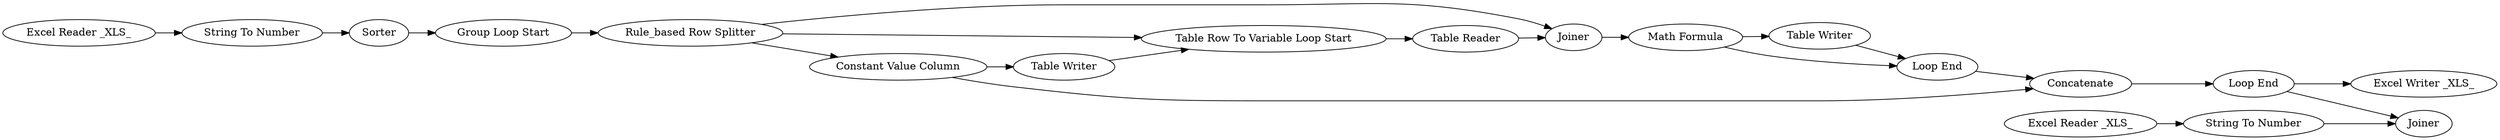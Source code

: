 digraph {
	1 [label="Excel Reader _XLS_"]
	2 [label=Sorter]
	3 [label="Group Loop Start"]
	5 [label="Rule_based Row Splitter"]
	6 [label="Table Row To Variable Loop Start"]
	210 [label="Table Writer"]
	211 [label="Table Reader"]
	212 [label="Constant Value Column"]
	214 [label="Table Writer"]
	215 [label="Loop End"]
	216 [label="Math Formula"]
	217 [label=Joiner]
	218 [label="String To Number"]
	219 [label=Concatenate]
	220 [label="Loop End"]
	221 [label="Excel Reader _XLS_"]
	222 [label="String To Number"]
	223 [label=Joiner]
	1889 [label="Excel Writer _XLS_"]
	1 -> 218
	2 -> 3
	3 -> 5
	5 -> 6
	5 -> 212
	5 -> 217
	6 -> 211
	210 -> 6
	211 -> 217
	212 -> 210
	212 -> 219
	214 -> 215
	215 -> 219
	216 -> 214
	216 -> 215
	217 -> 216
	218 -> 2
	219 -> 220
	220 -> 223
	220 -> 1889
	221 -> 222
	222 -> 223
	rankdir=LR
}
